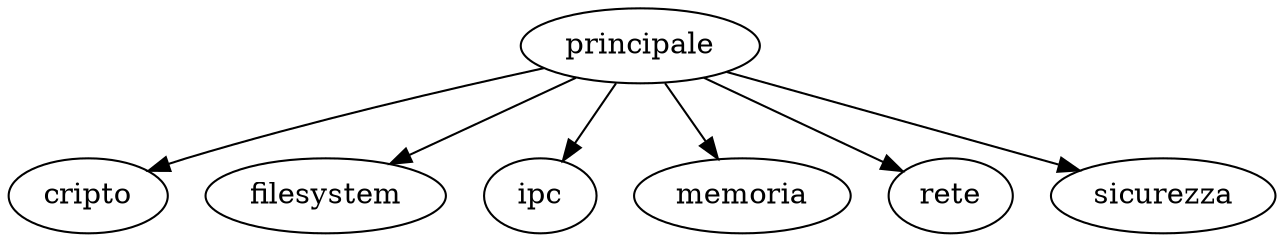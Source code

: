 digraph feature_branches {
	principale -> cripto;
	principale -> filesystem;
	principale -> ipc;
	principale -> memoria;
	principale -> rete;
	principale -> sicurezza;
}
